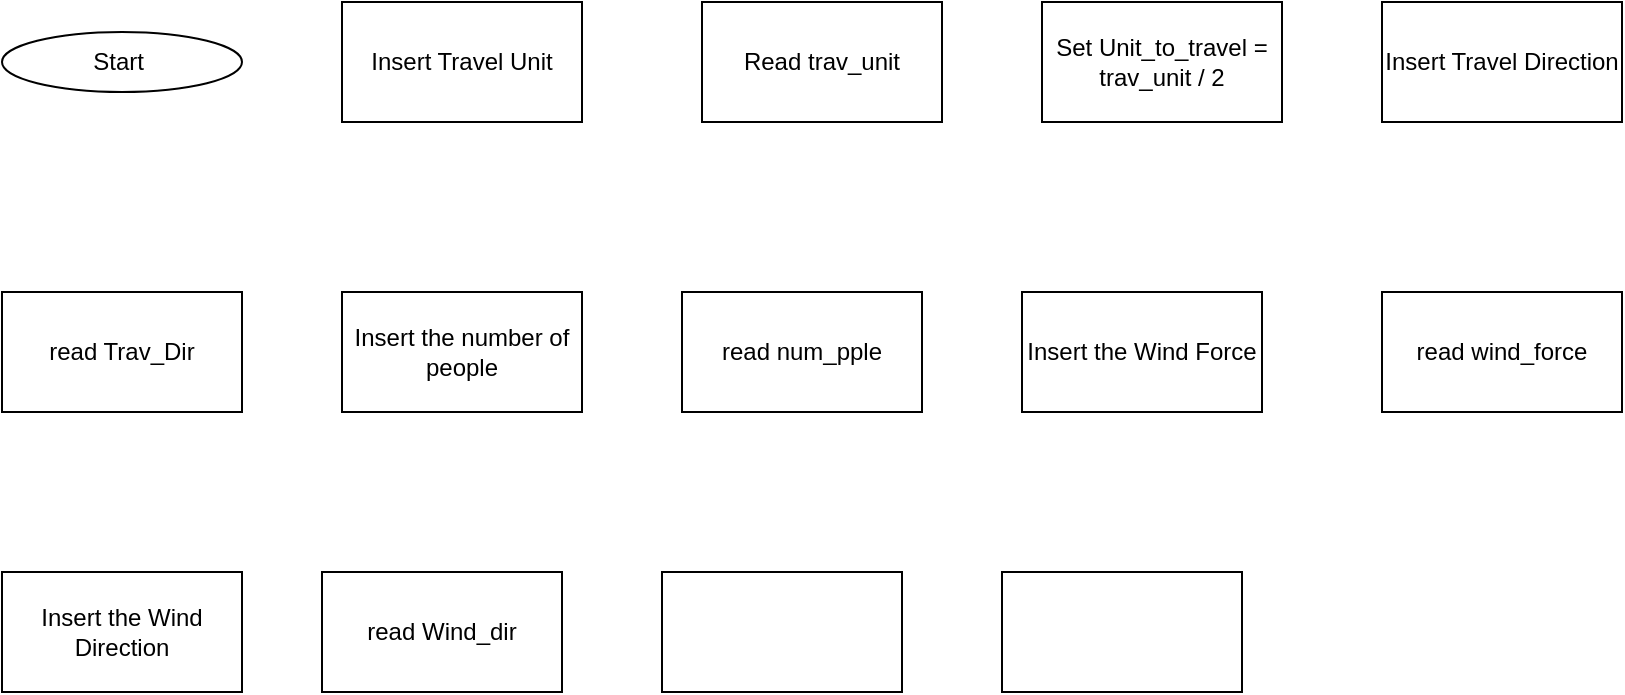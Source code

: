 <mxfile version="14.4.9" type="github">
  <diagram id="yspqPV0RvNQa-cP_8E2K" name="Page-1">
    <mxGraphModel dx="868" dy="450" grid="1" gridSize="10" guides="1" tooltips="1" connect="1" arrows="1" fold="1" page="1" pageScale="1" pageWidth="850" pageHeight="1100" math="0" shadow="0">
      <root>
        <mxCell id="0" />
        <mxCell id="1" parent="0" />
        <mxCell id="9SOX3s7886XIPtz9v9w--1" value="Start&amp;nbsp;" style="ellipse;whiteSpace=wrap;html=1;" vertex="1" parent="1">
          <mxGeometry x="20" y="40" width="120" height="30" as="geometry" />
        </mxCell>
        <mxCell id="9SOX3s7886XIPtz9v9w--2" value="Insert Travel Unit" style="rounded=0;whiteSpace=wrap;html=1;" vertex="1" parent="1">
          <mxGeometry x="190" y="25" width="120" height="60" as="geometry" />
        </mxCell>
        <mxCell id="9SOX3s7886XIPtz9v9w--3" value="Read trav_unit" style="rounded=0;whiteSpace=wrap;html=1;" vertex="1" parent="1">
          <mxGeometry x="370" y="25" width="120" height="60" as="geometry" />
        </mxCell>
        <mxCell id="9SOX3s7886XIPtz9v9w--4" value="Insert Travel Direction" style="rounded=0;whiteSpace=wrap;html=1;" vertex="1" parent="1">
          <mxGeometry x="710" y="25" width="120" height="60" as="geometry" />
        </mxCell>
        <mxCell id="9SOX3s7886XIPtz9v9w--5" value="read Trav_Dir" style="rounded=0;whiteSpace=wrap;html=1;" vertex="1" parent="1">
          <mxGeometry x="20" y="170" width="120" height="60" as="geometry" />
        </mxCell>
        <mxCell id="9SOX3s7886XIPtz9v9w--6" value="Insert the number of people" style="rounded=0;whiteSpace=wrap;html=1;" vertex="1" parent="1">
          <mxGeometry x="190" y="170" width="120" height="60" as="geometry" />
        </mxCell>
        <mxCell id="9SOX3s7886XIPtz9v9w--7" value="read num_pple" style="rounded=0;whiteSpace=wrap;html=1;" vertex="1" parent="1">
          <mxGeometry x="360" y="170" width="120" height="60" as="geometry" />
        </mxCell>
        <mxCell id="9SOX3s7886XIPtz9v9w--8" value="Insert the Wind Force" style="rounded=0;whiteSpace=wrap;html=1;" vertex="1" parent="1">
          <mxGeometry x="530" y="170" width="120" height="60" as="geometry" />
        </mxCell>
        <mxCell id="9SOX3s7886XIPtz9v9w--9" value="read wind_force" style="rounded=0;whiteSpace=wrap;html=1;" vertex="1" parent="1">
          <mxGeometry x="710" y="170" width="120" height="60" as="geometry" />
        </mxCell>
        <mxCell id="9SOX3s7886XIPtz9v9w--10" value="Insert the Wind Direction" style="rounded=0;whiteSpace=wrap;html=1;" vertex="1" parent="1">
          <mxGeometry x="20" y="310" width="120" height="60" as="geometry" />
        </mxCell>
        <mxCell id="9SOX3s7886XIPtz9v9w--11" value="read Wind_dir" style="rounded=0;whiteSpace=wrap;html=1;" vertex="1" parent="1">
          <mxGeometry x="180" y="310" width="120" height="60" as="geometry" />
        </mxCell>
        <mxCell id="9SOX3s7886XIPtz9v9w--12" value="Set Unit_to_travel = trav_unit / 2" style="rounded=0;whiteSpace=wrap;html=1;" vertex="1" parent="1">
          <mxGeometry x="540" y="25" width="120" height="60" as="geometry" />
        </mxCell>
        <mxCell id="9SOX3s7886XIPtz9v9w--13" value="" style="rounded=0;whiteSpace=wrap;html=1;" vertex="1" parent="1">
          <mxGeometry x="350" y="310" width="120" height="60" as="geometry" />
        </mxCell>
        <mxCell id="9SOX3s7886XIPtz9v9w--14" value="" style="rounded=0;whiteSpace=wrap;html=1;" vertex="1" parent="1">
          <mxGeometry x="520" y="310" width="120" height="60" as="geometry" />
        </mxCell>
      </root>
    </mxGraphModel>
  </diagram>
</mxfile>
